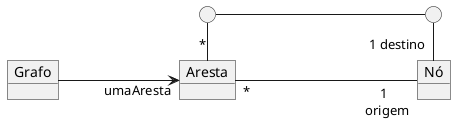 @startuml mod03ima04
object "Grafo" as gr
object "Aresta" as ar
object "Nó" as no
circle " " as p1
circle " " as p2
left to right direction
gr --->"umaAresta" ar
ar "*"----"1 \n origem" no
ar "*"-left- p1
p1 ---- p2 
p2 -right- "1 destino"no
@enduml